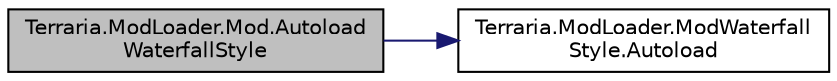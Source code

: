 digraph "Terraria.ModLoader.Mod.AutoloadWaterfallStyle"
{
  edge [fontname="Helvetica",fontsize="10",labelfontname="Helvetica",labelfontsize="10"];
  node [fontname="Helvetica",fontsize="10",shape=record];
  rankdir="LR";
  Node181 [label="Terraria.ModLoader.Mod.Autoload\lWaterfallStyle",height=0.2,width=0.4,color="black", fillcolor="grey75", style="filled", fontcolor="black"];
  Node181 -> Node182 [color="midnightblue",fontsize="10",style="solid",fontname="Helvetica"];
  Node182 [label="Terraria.ModLoader.ModWaterfall\lStyle.Autoload",height=0.2,width=0.4,color="black", fillcolor="white", style="filled",URL="$class_terraria_1_1_mod_loader_1_1_mod_waterfall_style.html#af2a4a1088eb46d9598198bcb9cb5762b",tooltip="Allows you to automatically add a ModWaterfallStyle instead of using Mod.AddWaterfallStyle. Return true to allow autoloading; by default returns the mod&#39;s autoload property. Name is initialized to the overriding class name, and texture is initialized to the namespace and overriding class name with periods replaced with slashes. Use this to either force or stop an autoload, change the name that identifies this type of ModWaterStyle, or change the texture path used by this ModWaterfallStyle. "];
}
